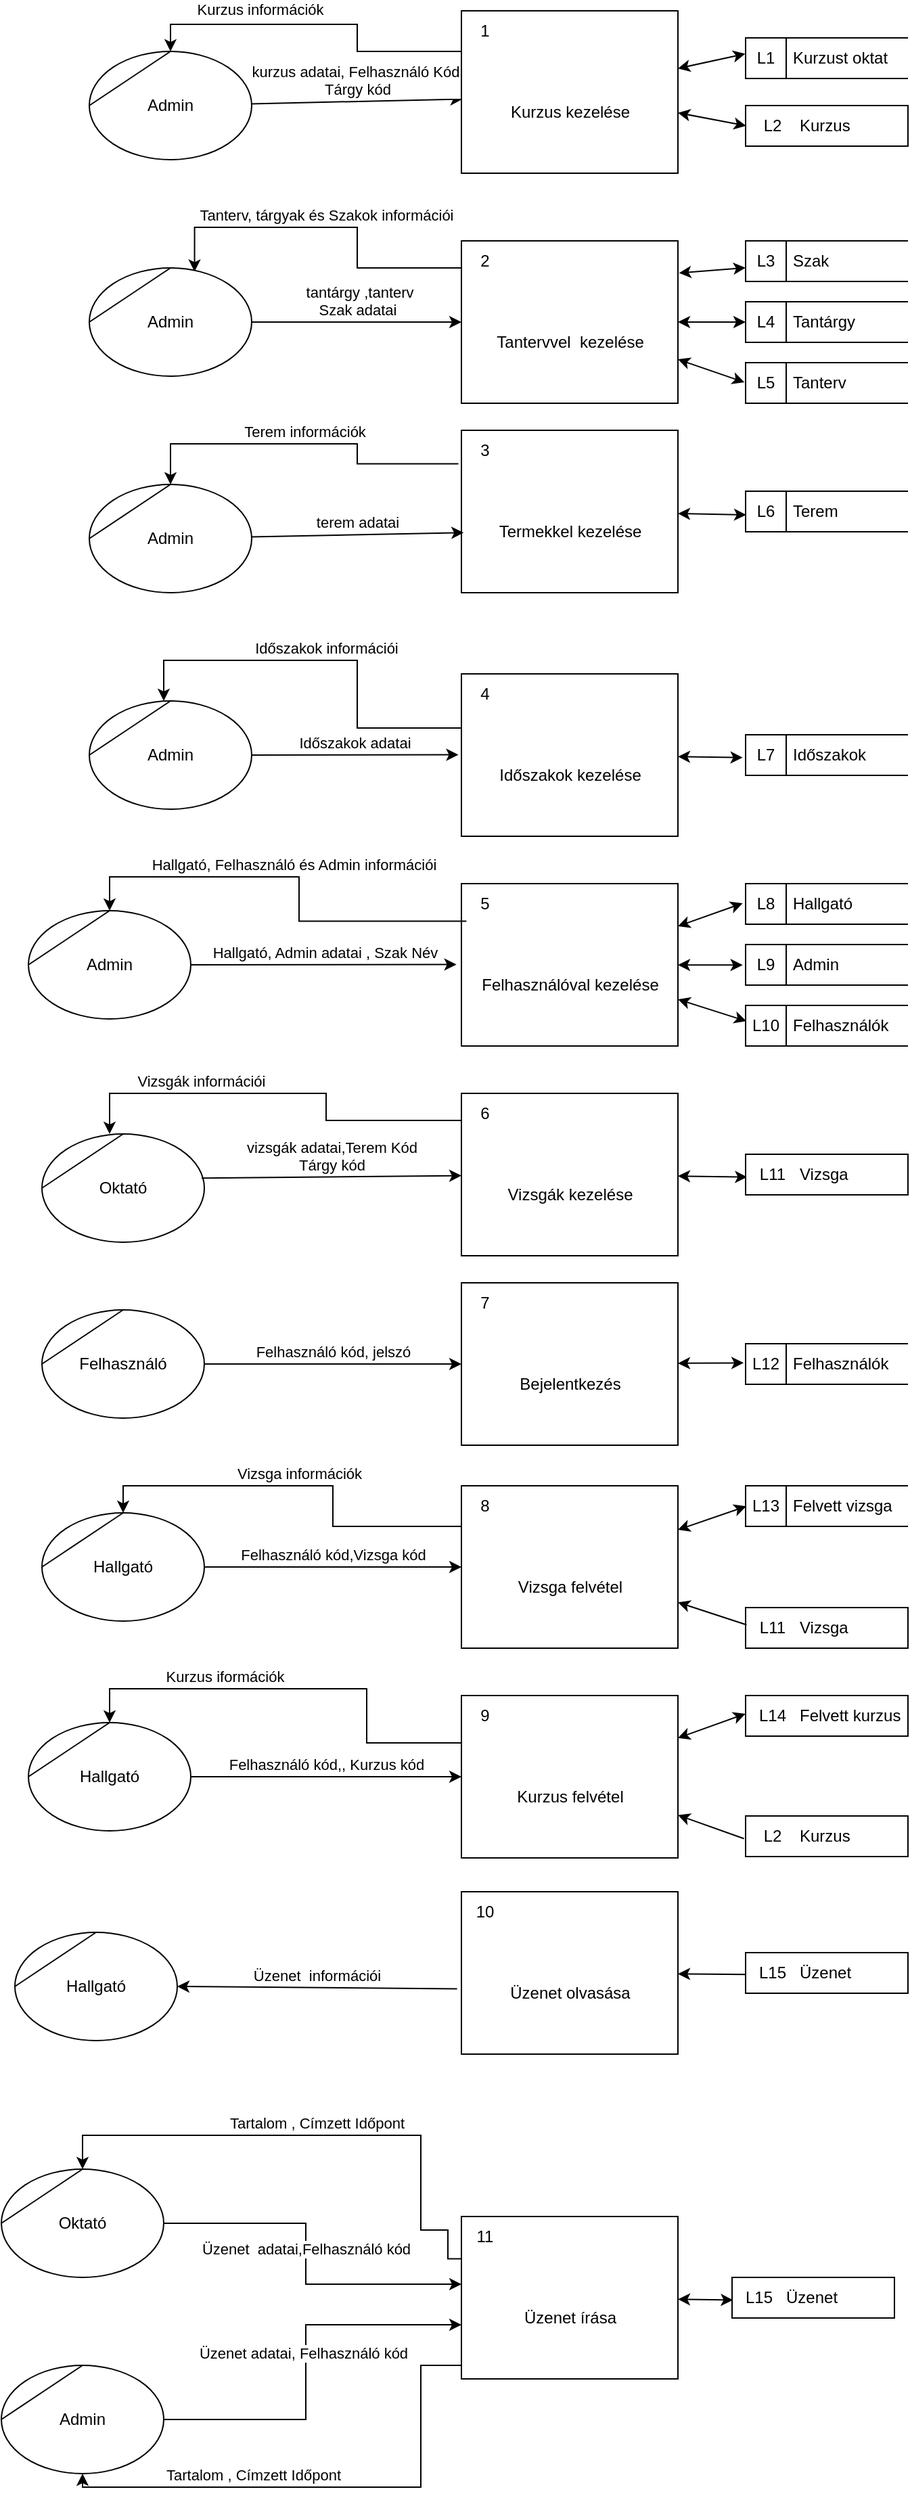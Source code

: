 <mxfile version="20.8.20" type="device"><diagram name="Page-1" id="D4jjd653WhLHZPP0HxEm"><mxGraphModel dx="2056" dy="612" grid="1" gridSize="10" guides="1" tooltips="1" connect="1" arrows="1" fold="1" page="1" pageScale="1" pageWidth="827" pageHeight="1169" math="0" shadow="0"><root><mxCell id="0"/><mxCell id="1" parent="0"/><mxCell id="yPqAMtaEenO2p8fV_E_8-33" value="Oktató&lt;br&gt;" style="shape=stencil(tZRtjoMgEIZPw98GJR6gYXfvQe10nZQCAbYft99RNKlW7GajiTGZeeXhnZGBCRka5YCVvGHig5VlwTm9Kb5NYhUc1DElr8qjOmhISojenuGGx9gz0DTgMbaq+GR8T9+0j5C1NYYgaE0YKU86wRQaWsvvCdZv/xhFjvgXiOB7kynLyq+/Y3fVNuBiI79j7OB+db/rgceOi61+3Grg4v9YISmTO9xCHlR9/vb2xxxnzYDW6AK8OfLTeZzO66ynzM5CnqyHBUsn1DqN9UITnWoH/kUY5Iu9PtVUzRY1jx4IGk22K9UioSs+44+uvFxl3bKX1nTZdE12iV8=);whiteSpace=wrap;html=1;" vertex="1" parent="1"><mxGeometry x="-340" y="1080" width="120" height="80" as="geometry"/></mxCell><mxCell id="yPqAMtaEenO2p8fV_E_8-42" value="Felhasználó" style="shape=stencil(tZRtjoMgEIZPw98GJR6gYXfvQe10nZQCAbYft99RNKlW7GajiTGZeeXhnZGBCRka5YCVvGHig5VlwTm9Kb5NYhUc1DElr8qjOmhISojenuGGx9gz0DTgMbaq+GR8T9+0j5C1NYYgaE0YKU86wRQaWsvvCdZv/xhFjvgXiOB7kynLyq+/Y3fVNuBiI79j7OB+db/rgceOi61+3Grg4v9YISmTO9xCHlR9/vb2xxxnzYDW6AK8OfLTeZzO66ynzM5CnqyHBUsn1DqN9UITnWoH/kUY5Iu9PtVUzRY1jx4IGk22K9UioSs+44+uvFxl3bKX1nTZdE12iV8=);whiteSpace=wrap;html=1;" vertex="1" parent="1"><mxGeometry x="-340" y="1210" width="120" height="80" as="geometry"/></mxCell><mxCell id="yPqAMtaEenO2p8fV_E_8-43" value="Felhasználó kód, jelszó" style="endArrow=classic;html=1;rounded=0;verticalAlign=bottom;" edge="1" parent="1" source="yPqAMtaEenO2p8fV_E_8-42" target="yPqAMtaEenO2p8fV_E_8-212"><mxGeometry width="50" height="50" relative="1" as="geometry"><mxPoint x="250" y="1350" as="sourcePoint"/><mxPoint x="-60.0" y="1250.0" as="targetPoint"/></mxGeometry></mxCell><mxCell id="yPqAMtaEenO2p8fV_E_8-45" value="Felhasználók" style="html=1;dashed=0;whitespace=wrap;shape=mxgraph.dfd.dataStoreID;align=left;spacingLeft=33;container=1;collapsible=0;autosize=0;flipH=0;" vertex="1" parent="1"><mxGeometry x="180" y="1235" width="120" height="30" as="geometry"/></mxCell><mxCell id="yPqAMtaEenO2p8fV_E_8-46" value="L12" style="text;html=1;strokeColor=none;fillColor=none;align=center;verticalAlign=middle;whiteSpace=wrap;rounded=0;movable=0;resizable=0;rotatable=0;cloneable=0;deletable=0;allowArrows=0;connectable=0;" vertex="1" parent="yPqAMtaEenO2p8fV_E_8-45"><mxGeometry width="30" height="30" as="geometry"/></mxCell><mxCell id="yPqAMtaEenO2p8fV_E_8-50" value="&lt;br&gt;" style="endArrow=classic;startArrow=classic;html=1;rounded=0;verticalAlign=bottom;entryX=-0.012;entryY=0.472;entryDx=0;entryDy=0;entryPerimeter=0;" edge="1" parent="1" source="yPqAMtaEenO2p8fV_E_8-212" target="yPqAMtaEenO2p8fV_E_8-45"><mxGeometry width="50" height="50" relative="1" as="geometry"><mxPoint x="100.0" y="1248.508" as="sourcePoint"/><mxPoint x="330" y="1350" as="targetPoint"/></mxGeometry></mxCell><mxCell id="yPqAMtaEenO2p8fV_E_8-51" value="Tantervvel &amp;nbsp;kezelése" style="html=1;dashed=0;whitespace=wrap;shape=mxgraph.dfd.process;align=center;container=1;collapsible=0;spacingTop=30;" vertex="1" parent="1"><mxGeometry x="-30" y="420" width="160" height="120" as="geometry"/></mxCell><mxCell id="yPqAMtaEenO2p8fV_E_8-52" value="2" style="text;html=1;strokeColor=none;fillColor=none;align=center;verticalAlign=middle;whiteSpace=wrap;rounded=0;movable=0;resizable=0;rotatable=0;cloneable=0;deletable=0;connectable=0;allowArrows=0;pointerEvents=1;" vertex="1" parent="yPqAMtaEenO2p8fV_E_8-51"><mxGeometry width="35" height="30" as="geometry"/></mxCell><mxCell id="yPqAMtaEenO2p8fV_E_8-53" value="" style="text;html=1;strokeColor=none;fillColor=none;align=left;verticalAlign=middle;whiteSpace=wrap;rounded=0;movable=0;resizable=0;connectable=0;allowArrows=0;rotatable=0;cloneable=0;deletable=0;spacingLeft=6;autosize=1;resizeWidth=0;" vertex="1" parent="yPqAMtaEenO2p8fV_E_8-51"><mxGeometry x="35" y="-5" width="50" height="40" as="geometry"/></mxCell><mxCell id="yPqAMtaEenO2p8fV_E_8-54" value="&amp;nbsp;tantárgy ,tanterv&lt;br&gt;Szak adatai" style="endArrow=classic;html=1;rounded=0;verticalAlign=bottom;exitX=1;exitY=0.5;exitDx=0;exitDy=0;" edge="1" parent="1" source="yPqAMtaEenO2p8fV_E_8-191" target="yPqAMtaEenO2p8fV_E_8-51"><mxGeometry width="50" height="50" relative="1" as="geometry"><mxPoint x="-451.24" y="558.72" as="sourcePoint"/><mxPoint x="270" y="800" as="targetPoint"/></mxGeometry></mxCell><mxCell id="yPqAMtaEenO2p8fV_E_8-55" value="Felhasználóval kezelése" style="html=1;dashed=0;whitespace=wrap;shape=mxgraph.dfd.process;align=center;container=1;collapsible=0;spacingTop=30;" vertex="1" parent="1"><mxGeometry x="-30" y="895" width="160" height="120" as="geometry"/></mxCell><mxCell id="yPqAMtaEenO2p8fV_E_8-56" value="5" style="text;html=1;strokeColor=none;fillColor=none;align=center;verticalAlign=middle;whiteSpace=wrap;rounded=0;movable=0;resizable=0;rotatable=0;cloneable=0;deletable=0;connectable=0;allowArrows=0;pointerEvents=1;" vertex="1" parent="yPqAMtaEenO2p8fV_E_8-55"><mxGeometry width="35" height="30" as="geometry"/></mxCell><mxCell id="yPqAMtaEenO2p8fV_E_8-57" value="" style="text;html=1;strokeColor=none;fillColor=none;align=left;verticalAlign=middle;whiteSpace=wrap;rounded=0;movable=0;resizable=0;connectable=0;allowArrows=0;rotatable=0;cloneable=0;deletable=0;spacingLeft=6;autosize=1;resizeWidth=0;" vertex="1" parent="yPqAMtaEenO2p8fV_E_8-55"><mxGeometry x="35" y="-5" width="50" height="40" as="geometry"/></mxCell><mxCell id="yPqAMtaEenO2p8fV_E_8-58" value="Hallgató, Admin adatai , Szak Név" style="endArrow=classic;html=1;rounded=0;verticalAlign=bottom;entryX=-0.023;entryY=0.498;entryDx=0;entryDy=0;entryPerimeter=0;exitX=1;exitY=0.5;exitDx=0;exitDy=0;" edge="1" parent="1" source="yPqAMtaEenO2p8fV_E_8-189" target="yPqAMtaEenO2p8fV_E_8-55"><mxGeometry x="0.016" width="50" height="50" relative="1" as="geometry"><mxPoint x="-490" y="560.0" as="sourcePoint"/><mxPoint x="270" y="710" as="targetPoint"/><mxPoint as="offset"/></mxGeometry></mxCell><mxCell id="yPqAMtaEenO2p8fV_E_8-59" value="Termekkel&amp;nbsp;kezelése" style="html=1;dashed=0;whitespace=wrap;shape=mxgraph.dfd.process;align=center;container=1;collapsible=0;spacingTop=30;" vertex="1" parent="1"><mxGeometry x="-30" y="560" width="160" height="120" as="geometry"/></mxCell><mxCell id="yPqAMtaEenO2p8fV_E_8-60" value="3" style="text;html=1;strokeColor=none;fillColor=none;align=center;verticalAlign=middle;whiteSpace=wrap;rounded=0;movable=0;resizable=0;rotatable=0;cloneable=0;deletable=0;connectable=0;allowArrows=0;pointerEvents=1;" vertex="1" parent="yPqAMtaEenO2p8fV_E_8-59"><mxGeometry width="35" height="30" as="geometry"/></mxCell><mxCell id="yPqAMtaEenO2p8fV_E_8-61" value="" style="text;html=1;strokeColor=none;fillColor=none;align=left;verticalAlign=middle;whiteSpace=wrap;rounded=0;movable=0;resizable=0;connectable=0;allowArrows=0;rotatable=0;cloneable=0;deletable=0;spacingLeft=6;autosize=1;resizeWidth=0;" vertex="1" parent="yPqAMtaEenO2p8fV_E_8-59"><mxGeometry x="35" y="-5" width="50" height="40" as="geometry"/></mxCell><mxCell id="yPqAMtaEenO2p8fV_E_8-62" value="terem adatai" style="endArrow=classic;html=1;rounded=0;verticalAlign=bottom;entryX=0.01;entryY=0.63;entryDx=0;entryDy=0;entryPerimeter=0;" edge="1" parent="1" source="yPqAMtaEenO2p8fV_E_8-192" target="yPqAMtaEenO2p8fV_E_8-59"><mxGeometry width="50" height="50" relative="1" as="geometry"><mxPoint x="-430" y="520" as="sourcePoint"/><mxPoint x="270" y="600" as="targetPoint"/></mxGeometry></mxCell><mxCell id="yPqAMtaEenO2p8fV_E_8-69" value="" style="endArrow=classic;startArrow=classic;html=1;rounded=0;verticalAlign=bottom;entryX=-0.007;entryY=0.483;entryDx=0;entryDy=0;entryPerimeter=0;" edge="1" parent="1" source="yPqAMtaEenO2p8fV_E_8-51" target="yPqAMtaEenO2p8fV_E_8-226"><mxGeometry width="50" height="50" relative="1" as="geometry"><mxPoint x="-90" y="660" as="sourcePoint"/><mxPoint x="210.96" y="530.68" as="targetPoint"/></mxGeometry></mxCell><mxCell id="yPqAMtaEenO2p8fV_E_8-70" value="" style="endArrow=classic;startArrow=classic;html=1;rounded=0;verticalAlign=bottom;" edge="1" parent="1" source="yPqAMtaEenO2p8fV_E_8-51" target="yPqAMtaEenO2p8fV_E_8-223"><mxGeometry width="50" height="50" relative="1" as="geometry"><mxPoint x="-90" y="660" as="sourcePoint"/><mxPoint x="200" y="476.429" as="targetPoint"/></mxGeometry></mxCell><mxCell id="yPqAMtaEenO2p8fV_E_8-75" value="" style="endArrow=classic;startArrow=classic;html=1;rounded=0;verticalAlign=bottom;entryX=0.004;entryY=0.583;entryDx=0;entryDy=0;entryPerimeter=0;" edge="1" parent="1" source="yPqAMtaEenO2p8fV_E_8-59" target="yPqAMtaEenO2p8fV_E_8-228"><mxGeometry width="50" height="50" relative="1" as="geometry"><mxPoint x="-80" y="656" as="sourcePoint"/><mxPoint x="220" y="620" as="targetPoint"/></mxGeometry></mxCell><mxCell id="yPqAMtaEenO2p8fV_E_8-92" value="" style="endArrow=classic;startArrow=classic;html=1;rounded=0;verticalAlign=bottom;entryX=-0.018;entryY=0.483;entryDx=0;entryDy=0;entryPerimeter=0;" edge="1" parent="1" source="yPqAMtaEenO2p8fV_E_8-55" target="yPqAMtaEenO2p8fV_E_8-234"><mxGeometry width="50" height="50" relative="1" as="geometry"><mxPoint x="-100" y="935" as="sourcePoint"/><mxPoint x="200" y="918.636" as="targetPoint"/></mxGeometry></mxCell><mxCell id="yPqAMtaEenO2p8fV_E_8-93" value="" style="endArrow=classic;startArrow=classic;html=1;rounded=0;verticalAlign=bottom;entryX=-0.018;entryY=0.506;entryDx=0;entryDy=0;entryPerimeter=0;" edge="1" parent="1" source="yPqAMtaEenO2p8fV_E_8-55" target="yPqAMtaEenO2p8fV_E_8-232"><mxGeometry width="50" height="50" relative="1" as="geometry"><mxPoint x="-100" y="935" as="sourcePoint"/><mxPoint x="203.72" y="962.77" as="targetPoint"/></mxGeometry></mxCell><mxCell id="yPqAMtaEenO2p8fV_E_8-98" value="kurzus adatai, Felhasználó Kód,&lt;br&gt;Tárgy kód" style="endArrow=classic;html=1;rounded=0;verticalAlign=bottom;entryX=0.005;entryY=0.544;entryDx=0;entryDy=0;entryPerimeter=0;" edge="1" parent="1" source="yPqAMtaEenO2p8fV_E_8-193" target="yPqAMtaEenO2p8fV_E_8-103"><mxGeometry width="50" height="50" relative="1" as="geometry"><mxPoint x="-488.571" y="550" as="sourcePoint"/><mxPoint x="-30" y="310" as="targetPoint"/></mxGeometry></mxCell><mxCell id="yPqAMtaEenO2p8fV_E_8-99" value="Kurzus" style="html=1;dashed=0;whitespace=wrap;shape=mxgraph.dfd.dataStoreID2;align=left;spacingLeft=38;container=1;collapsible=0;flipH=0;" vertex="1" parent="1"><mxGeometry x="180" y="320" width="120" height="30" as="geometry"/></mxCell><mxCell id="yPqAMtaEenO2p8fV_E_8-100" value="L2" style="text;html=1;strokeColor=none;fillColor=none;align=center;verticalAlign=middle;whiteSpace=wrap;rounded=0;connectable=0;allowArrows=0;movable=0;resizable=0;rotatable=0;cloneable=0;deletable=0;" vertex="1" parent="yPqAMtaEenO2p8fV_E_8-99"><mxGeometry x="5" width="30" height="30" as="geometry"/></mxCell><mxCell id="yPqAMtaEenO2p8fV_E_8-102" value="" style="endArrow=classic;startArrow=classic;html=1;rounded=0;verticalAlign=bottom;entryX=0.003;entryY=0.5;entryDx=0;entryDy=0;entryPerimeter=0;" edge="1" parent="1" source="yPqAMtaEenO2p8fV_E_8-103" target="yPqAMtaEenO2p8fV_E_8-99"><mxGeometry width="50" height="50" relative="1" as="geometry"><mxPoint x="120" y="310" as="sourcePoint"/><mxPoint x="30" y="570" as="targetPoint"/></mxGeometry></mxCell><mxCell id="yPqAMtaEenO2p8fV_E_8-103" value="Kurzus kezelése" style="html=1;dashed=0;whitespace=wrap;shape=mxgraph.dfd.process;align=center;container=1;collapsible=0;spacingTop=30;" vertex="1" parent="1"><mxGeometry x="-30" y="250" width="160" height="120" as="geometry"/></mxCell><mxCell id="yPqAMtaEenO2p8fV_E_8-104" value="1" style="text;html=1;strokeColor=none;fillColor=none;align=center;verticalAlign=middle;whiteSpace=wrap;rounded=0;movable=0;resizable=0;rotatable=0;cloneable=0;deletable=0;connectable=0;allowArrows=0;pointerEvents=1;" vertex="1" parent="yPqAMtaEenO2p8fV_E_8-103"><mxGeometry width="35" height="30" as="geometry"/></mxCell><mxCell id="yPqAMtaEenO2p8fV_E_8-105" value="" style="text;html=1;strokeColor=none;fillColor=none;align=left;verticalAlign=middle;whiteSpace=wrap;rounded=0;movable=0;resizable=0;connectable=0;allowArrows=0;rotatable=0;cloneable=0;deletable=0;spacingLeft=6;autosize=1;resizeWidth=0;" vertex="1" parent="yPqAMtaEenO2p8fV_E_8-103"><mxGeometry x="35" y="-5" width="50" height="40" as="geometry"/></mxCell><mxCell id="yPqAMtaEenO2p8fV_E_8-106" value="Vizsgák kezelése" style="html=1;dashed=0;whitespace=wrap;shape=mxgraph.dfd.process;align=center;container=1;collapsible=0;spacingTop=30;" vertex="1" parent="1"><mxGeometry x="-30" y="1050" width="160" height="120" as="geometry"/></mxCell><mxCell id="yPqAMtaEenO2p8fV_E_8-107" value="6" style="text;html=1;strokeColor=none;fillColor=none;align=center;verticalAlign=middle;whiteSpace=wrap;rounded=0;movable=0;resizable=0;rotatable=0;cloneable=0;deletable=0;connectable=0;allowArrows=0;pointerEvents=1;" vertex="1" parent="yPqAMtaEenO2p8fV_E_8-106"><mxGeometry width="35" height="30" as="geometry"/></mxCell><mxCell id="yPqAMtaEenO2p8fV_E_8-108" value="" style="text;html=1;strokeColor=none;fillColor=none;align=left;verticalAlign=middle;whiteSpace=wrap;rounded=0;movable=0;resizable=0;connectable=0;allowArrows=0;rotatable=0;cloneable=0;deletable=0;spacingLeft=6;autosize=1;resizeWidth=0;" vertex="1" parent="yPqAMtaEenO2p8fV_E_8-106"><mxGeometry x="35" y="-5" width="50" height="40" as="geometry"/></mxCell><mxCell id="yPqAMtaEenO2p8fV_E_8-109" value="vizsgák adatai,Terem Kód&lt;br&gt;Tárgy kód" style="endArrow=classic;html=1;rounded=0;verticalAlign=bottom;exitX=0.983;exitY=0.408;exitDx=0;exitDy=0;exitPerimeter=0;" edge="1" parent="1" source="yPqAMtaEenO2p8fV_E_8-33" target="yPqAMtaEenO2p8fV_E_8-106"><mxGeometry width="50" height="50" relative="1" as="geometry"><mxPoint x="-95" y="1160" as="sourcePoint"/><mxPoint x="25" y="1160" as="targetPoint"/></mxGeometry></mxCell><mxCell id="yPqAMtaEenO2p8fV_E_8-112" value="" style="endArrow=classic;startArrow=classic;html=1;rounded=0;verticalAlign=bottom;entryX=0.01;entryY=0.561;entryDx=0;entryDy=0;entryPerimeter=0;" edge="1" parent="1" source="yPqAMtaEenO2p8fV_E_8-106" target="yPqAMtaEenO2p8fV_E_8-242"><mxGeometry x="-0.466" y="30" width="50" height="50" relative="1" as="geometry"><mxPoint x="-95" y="1160" as="sourcePoint"/><mxPoint x="175.8" y="1108.5" as="targetPoint"/><mxPoint y="-1" as="offset"/></mxGeometry></mxCell><mxCell id="yPqAMtaEenO2p8fV_E_8-120" value="Kurzust oktat" style="html=1;dashed=0;whitespace=wrap;shape=mxgraph.dfd.dataStoreID;align=left;spacingLeft=33;container=1;collapsible=0;autosize=0;flipH=0;" vertex="1" parent="1"><mxGeometry x="180" y="270" width="120" height="30" as="geometry"/></mxCell><mxCell id="yPqAMtaEenO2p8fV_E_8-121" value="L1" style="text;html=1;strokeColor=none;fillColor=none;align=center;verticalAlign=middle;whiteSpace=wrap;rounded=0;movable=0;resizable=0;rotatable=0;cloneable=0;deletable=0;allowArrows=0;connectable=0;" vertex="1" parent="yPqAMtaEenO2p8fV_E_8-120"><mxGeometry width="30" height="30" as="geometry"/></mxCell><mxCell id="yPqAMtaEenO2p8fV_E_8-122" value="" style="endArrow=classic;startArrow=classic;html=1;rounded=0;verticalAlign=bottom;entryX=-0.002;entryY=0.392;entryDx=0;entryDy=0;entryPerimeter=0;" edge="1" parent="1" source="yPqAMtaEenO2p8fV_E_8-103" target="yPqAMtaEenO2p8fV_E_8-120"><mxGeometry width="50" height="50" relative="1" as="geometry"><mxPoint x="-290" y="390" as="sourcePoint"/><mxPoint x="270" y="210" as="targetPoint"/></mxGeometry></mxCell><mxCell id="yPqAMtaEenO2p8fV_E_8-128" value="" style="endArrow=classic;startArrow=classic;html=1;rounded=0;verticalAlign=bottom;exitX=1.005;exitY=0.198;exitDx=0;exitDy=0;exitPerimeter=0;" edge="1" parent="1" source="yPqAMtaEenO2p8fV_E_8-51" target="yPqAMtaEenO2p8fV_E_8-221"><mxGeometry width="50" height="50" relative="1" as="geometry"><mxPoint x="150" y="390" as="sourcePoint"/><mxPoint x="270" y="390" as="targetPoint"/></mxGeometry></mxCell><mxCell id="yPqAMtaEenO2p8fV_E_8-132" value="Időszakok kezelése" style="html=1;dashed=0;whitespace=wrap;shape=mxgraph.dfd.process;align=center;container=1;collapsible=0;spacingTop=30;" vertex="1" parent="1"><mxGeometry x="-30" y="740" width="160" height="120" as="geometry"/></mxCell><mxCell id="yPqAMtaEenO2p8fV_E_8-133" value="4" style="text;html=1;strokeColor=none;fillColor=none;align=center;verticalAlign=middle;whiteSpace=wrap;rounded=0;movable=0;resizable=0;rotatable=0;cloneable=0;deletable=0;connectable=0;allowArrows=0;pointerEvents=1;" vertex="1" parent="yPqAMtaEenO2p8fV_E_8-132"><mxGeometry width="35" height="30" as="geometry"/></mxCell><mxCell id="yPqAMtaEenO2p8fV_E_8-134" value="" style="text;html=1;strokeColor=none;fillColor=none;align=left;verticalAlign=middle;whiteSpace=wrap;rounded=0;movable=0;resizable=0;connectable=0;allowArrows=0;rotatable=0;cloneable=0;deletable=0;spacingLeft=6;autosize=1;resizeWidth=0;" vertex="1" parent="yPqAMtaEenO2p8fV_E_8-132"><mxGeometry x="35" y="-5" width="50" height="40" as="geometry"/></mxCell><mxCell id="yPqAMtaEenO2p8fV_E_8-135" value="Időszakok adatai" style="endArrow=classic;html=1;rounded=0;verticalAlign=bottom;entryX=-0.014;entryY=0.498;entryDx=0;entryDy=0;entryPerimeter=0;exitX=1;exitY=0.5;exitDx=0;exitDy=0;" edge="1" parent="1" source="yPqAMtaEenO2p8fV_E_8-190" target="yPqAMtaEenO2p8fV_E_8-132"><mxGeometry width="50" height="50" relative="1" as="geometry"><mxPoint x="-448.24" y="548.72" as="sourcePoint"/><mxPoint x="-10" y="670" as="targetPoint"/></mxGeometry></mxCell><mxCell id="yPqAMtaEenO2p8fV_E_8-136" value="" style="endArrow=classic;startArrow=classic;html=1;rounded=0;verticalAlign=bottom;entryX=-0.018;entryY=0.561;entryDx=0;entryDy=0;entryPerimeter=0;" edge="1" parent="1" source="yPqAMtaEenO2p8fV_E_8-132" target="yPqAMtaEenO2p8fV_E_8-230"><mxGeometry width="50" height="50" relative="1" as="geometry"><mxPoint x="-110" y="730" as="sourcePoint"/><mxPoint x="230" y="798.789" as="targetPoint"/></mxGeometry></mxCell><mxCell id="yPqAMtaEenO2p8fV_E_8-145" value="Vizsga felvétel" style="html=1;dashed=0;whitespace=wrap;shape=mxgraph.dfd.process2;align=center;container=1;collapsible=0;spacingTop=30;" vertex="1" parent="1"><mxGeometry x="-30" y="1340" width="160" height="120" as="geometry"/></mxCell><mxCell id="yPqAMtaEenO2p8fV_E_8-146" value="8" style="text;html=1;strokeColor=none;fillColor=none;align=center;verticalAlign=middle;whiteSpace=wrap;rounded=0;connectable=0;allowArrows=0;editable=1;movable=0;resizable=0;rotatable=0;deletable=0;locked=0;cloneable=0;" vertex="1" parent="yPqAMtaEenO2p8fV_E_8-145"><mxGeometry width="35" height="30" as="geometry"/></mxCell><mxCell id="yPqAMtaEenO2p8fV_E_8-147" value="" style="text;strokeColor=none;fillColor=none;align=left;verticalAlign=middle;whiteSpace=wrap;rounded=0;autosize=1;connectable=0;allowArrows=0;movable=0;resizable=0;rotatable=0;deletable=0;cloneable=0;spacingLeft=6;fontStyle=0;html=1;" vertex="1" parent="yPqAMtaEenO2p8fV_E_8-145"><mxGeometry x="35" y="-5" width="50" height="40" as="geometry"/></mxCell><mxCell id="yPqAMtaEenO2p8fV_E_8-148" value="Kurzus felvétel" style="html=1;dashed=0;whitespace=wrap;shape=mxgraph.dfd.process2;align=center;container=1;collapsible=0;spacingTop=30;" vertex="1" parent="1"><mxGeometry x="-30" y="1495" width="160" height="120" as="geometry"/></mxCell><mxCell id="yPqAMtaEenO2p8fV_E_8-149" value="9" style="text;html=1;strokeColor=none;fillColor=none;align=center;verticalAlign=middle;whiteSpace=wrap;rounded=0;connectable=0;allowArrows=0;editable=1;movable=0;resizable=0;rotatable=0;deletable=0;locked=0;cloneable=0;" vertex="1" parent="yPqAMtaEenO2p8fV_E_8-148"><mxGeometry width="35" height="30" as="geometry"/></mxCell><mxCell id="yPqAMtaEenO2p8fV_E_8-150" value="" style="text;strokeColor=none;fillColor=none;align=left;verticalAlign=middle;whiteSpace=wrap;rounded=0;autosize=1;connectable=0;allowArrows=0;movable=0;resizable=0;rotatable=0;deletable=0;cloneable=0;spacingLeft=6;fontStyle=0;html=1;" vertex="1" parent="yPqAMtaEenO2p8fV_E_8-148"><mxGeometry x="35" y="-5" width="50" height="40" as="geometry"/></mxCell><mxCell id="yPqAMtaEenO2p8fV_E_8-151" value="Felhasználó kód,Vizsga kód" style="endArrow=classic;html=1;rounded=0;verticalAlign=bottom;exitX=1;exitY=0.5;exitDx=0;exitDy=0;" edge="1" parent="1" source="yPqAMtaEenO2p8fV_E_8-197" target="yPqAMtaEenO2p8fV_E_8-145"><mxGeometry width="50" height="50" relative="1" as="geometry"><mxPoint x="-299.2" y="1470.72" as="sourcePoint"/><mxPoint x="-10" y="1400" as="targetPoint"/></mxGeometry></mxCell><mxCell id="yPqAMtaEenO2p8fV_E_8-152" value="Felhasználó kód,, Kurzus kód" style="endArrow=classic;html=1;rounded=0;verticalAlign=bottom;" edge="1" parent="1" source="yPqAMtaEenO2p8fV_E_8-202" target="yPqAMtaEenO2p8fV_E_8-148"><mxGeometry width="50" height="50" relative="1" as="geometry"><mxPoint x="-310.0" y="1550" as="sourcePoint"/><mxPoint x="-60" y="1518" as="targetPoint"/></mxGeometry></mxCell><mxCell id="yPqAMtaEenO2p8fV_E_8-153" value="Felvett kurzus" style="html=1;dashed=0;whitespace=wrap;shape=mxgraph.dfd.dataStoreID2;align=left;spacingLeft=38;container=1;collapsible=0;flipH=0;" vertex="1" parent="1"><mxGeometry x="180" y="1495" width="120" height="30" as="geometry"/></mxCell><mxCell id="yPqAMtaEenO2p8fV_E_8-154" value="L14" style="text;html=1;strokeColor=none;fillColor=none;align=center;verticalAlign=middle;whiteSpace=wrap;rounded=0;connectable=0;allowArrows=0;movable=0;resizable=0;rotatable=0;cloneable=0;deletable=0;" vertex="1" parent="yPqAMtaEenO2p8fV_E_8-153"><mxGeometry x="5" width="30" height="30" as="geometry"/></mxCell><mxCell id="yPqAMtaEenO2p8fV_E_8-157" value="" style="endArrow=classic;startArrow=classic;html=1;rounded=0;verticalAlign=bottom;entryX=0.004;entryY=0.506;entryDx=0;entryDy=0;entryPerimeter=0;" edge="1" parent="1" source="yPqAMtaEenO2p8fV_E_8-145" target="yPqAMtaEenO2p8fV_E_8-238"><mxGeometry width="50" height="50" relative="1" as="geometry"><mxPoint x="-130" y="1400" as="sourcePoint"/><mxPoint x="201.8" y="1373.74" as="targetPoint"/></mxGeometry></mxCell><mxCell id="yPqAMtaEenO2p8fV_E_8-158" value="" style="endArrow=classic;startArrow=classic;html=1;rounded=0;verticalAlign=bottom;entryX=-0.001;entryY=0.45;entryDx=0;entryDy=0;entryPerimeter=0;" edge="1" parent="1" source="yPqAMtaEenO2p8fV_E_8-148" target="yPqAMtaEenO2p8fV_E_8-153"><mxGeometry width="50" height="50" relative="1" as="geometry"><mxPoint x="-130" y="1400" as="sourcePoint"/><mxPoint x="-10" y="1400" as="targetPoint"/></mxGeometry></mxCell><mxCell id="yPqAMtaEenO2p8fV_E_8-159" value="Admin" style="shape=stencil(tZRtjoMgEIZPw98GJR6gYXfvQe10nZQCAbYft99RNKlW7GajiTGZeeXhnZGBCRka5YCVvGHig5VlwTm9Kb5NYhUc1DElr8qjOmhISojenuGGx9gz0DTgMbaq+GR8T9+0j5C1NYYgaE0YKU86wRQaWsvvCdZv/xhFjvgXiOB7kynLyq+/Y3fVNuBiI79j7OB+db/rgceOi61+3Grg4v9YISmTO9xCHlR9/vb2xxxnzYDW6AK8OfLTeZzO66ynzM5CnqyHBUsn1DqN9UITnWoH/kUY5Iu9PtVUzRY1jx4IGk22K9UioSs+44+uvFxl3bKX1nTZdE12iV8=);whiteSpace=wrap;html=1;" vertex="1" parent="1"><mxGeometry x="-370" y="1990" width="120" height="80" as="geometry"/></mxCell><mxCell id="yPqAMtaEenO2p8fV_E_8-160" value="Oktató" style="shape=stencil(tZRtjoMgEIZPw98GJR6gYXfvQe10nZQCAbYft99RNKlW7GajiTGZeeXhnZGBCRka5YCVvGHig5VlwTm9Kb5NYhUc1DElr8qjOmhISojenuGGx9gz0DTgMbaq+GR8T9+0j5C1NYYgaE0YKU86wRQaWsvvCdZv/xhFjvgXiOB7kynLyq+/Y3fVNuBiI79j7OB+db/rgceOi61+3Grg4v9YISmTO9xCHlR9/vb2xxxnzYDW6AK8OfLTeZzO66ynzM5CnqyHBUsn1DqN9UITnWoH/kUY5Iu9PtVUzRY1jx4IGk22K9UioSs+44+uvFxl3bKX1nTZdE12iV8=);whiteSpace=wrap;html=1;" vertex="1" parent="1"><mxGeometry x="-370" y="1845" width="120" height="80" as="geometry"/></mxCell><mxCell id="yPqAMtaEenO2p8fV_E_8-164" value="Üzenet&amp;nbsp; adatai,Felhasználó kód" style="endArrow=classic;html=1;rounded=0;verticalAlign=bottom;edgeStyle=orthogonalEdgeStyle;" edge="1" parent="1" source="yPqAMtaEenO2p8fV_E_8-160" target="yPqAMtaEenO2p8fV_E_8-216"><mxGeometry width="50" height="50" relative="1" as="geometry"><mxPoint x="-85" y="1960" as="sourcePoint"/><mxPoint x="-64.2" y="1949.72" as="targetPoint"/><Array as="points"><mxPoint x="-145" y="1885"/><mxPoint x="-145" y="1930"/></Array></mxGeometry></mxCell><mxCell id="yPqAMtaEenO2p8fV_E_8-165" value="Üzenet adatai, Felhasználó kód" style="endArrow=classic;html=1;rounded=0;verticalAlign=bottom;edgeStyle=orthogonalEdgeStyle;" edge="1" parent="1" source="yPqAMtaEenO2p8fV_E_8-159" target="yPqAMtaEenO2p8fV_E_8-216"><mxGeometry x="0.003" y="2" width="50" height="50" relative="1" as="geometry"><mxPoint x="-85" y="1960" as="sourcePoint"/><mxPoint x="-65" y="1970" as="targetPoint"/><Array as="points"><mxPoint x="-145" y="2030"/><mxPoint x="-145" y="1960"/></Array><mxPoint as="offset"/></mxGeometry></mxCell><mxCell id="yPqAMtaEenO2p8fV_E_8-168" value="Üzenet" style="html=1;dashed=0;whitespace=wrap;shape=mxgraph.dfd.dataStoreID2;align=left;spacingLeft=38;container=1;collapsible=0;flipH=0;" vertex="1" parent="1"><mxGeometry x="170" y="1925" width="120" height="30" as="geometry"/></mxCell><mxCell id="yPqAMtaEenO2p8fV_E_8-169" value="L15" style="text;html=1;strokeColor=none;fillColor=none;align=center;verticalAlign=middle;whiteSpace=wrap;rounded=0;connectable=0;allowArrows=0;movable=0;resizable=0;rotatable=0;cloneable=0;deletable=0;" vertex="1" parent="yPqAMtaEenO2p8fV_E_8-168"><mxGeometry x="5" width="30" height="30" as="geometry"/></mxCell><mxCell id="yPqAMtaEenO2p8fV_E_8-170" value="" style="endArrow=classic;startArrow=classic;html=1;rounded=0;verticalAlign=bottom;entryX=0.006;entryY=0.558;entryDx=0;entryDy=0;entryPerimeter=0;startFill=1;" edge="1" parent="1" source="yPqAMtaEenO2p8fV_E_8-216" target="yPqAMtaEenO2p8fV_E_8-168"><mxGeometry width="50" height="50" relative="1" as="geometry"><mxPoint x="96.76" y="1941.8" as="sourcePoint"/><mxPoint x="255" y="1960" as="targetPoint"/></mxGeometry></mxCell><mxCell id="yPqAMtaEenO2p8fV_E_8-172" value="Üzenet olvasása" style="html=1;dashed=0;whitespace=wrap;shape=mxgraph.dfd.process2;align=center;container=1;collapsible=0;spacingTop=30;" vertex="1" parent="1"><mxGeometry x="-30" y="1640" width="160" height="120" as="geometry"/></mxCell><mxCell id="yPqAMtaEenO2p8fV_E_8-173" value="10" style="text;html=1;strokeColor=none;fillColor=none;align=center;verticalAlign=middle;whiteSpace=wrap;rounded=0;connectable=0;allowArrows=0;editable=1;movable=0;resizable=0;rotatable=0;deletable=0;locked=0;cloneable=0;" vertex="1" parent="yPqAMtaEenO2p8fV_E_8-172"><mxGeometry width="35" height="30" as="geometry"/></mxCell><mxCell id="yPqAMtaEenO2p8fV_E_8-174" value="" style="text;strokeColor=none;fillColor=none;align=left;verticalAlign=middle;whiteSpace=wrap;rounded=0;autosize=1;connectable=0;allowArrows=0;movable=0;resizable=0;rotatable=0;deletable=0;cloneable=0;spacingLeft=6;fontStyle=0;html=1;" vertex="1" parent="yPqAMtaEenO2p8fV_E_8-172"><mxGeometry x="35" y="-5" width="50" height="40" as="geometry"/></mxCell><mxCell id="yPqAMtaEenO2p8fV_E_8-175" value="Üzenet&amp;nbsp; információi" style="endArrow=classic;html=1;rounded=0;verticalAlign=bottom;exitX=-0.02;exitY=0.598;exitDx=0;exitDy=0;exitPerimeter=0;entryX=1;entryY=0.5;entryDx=0;entryDy=0;" edge="1" parent="1" source="yPqAMtaEenO2p8fV_E_8-172" target="yPqAMtaEenO2p8fV_E_8-206"><mxGeometry x="-0.001" width="50" height="50" relative="1" as="geometry"><mxPoint x="-120" y="1690" as="sourcePoint"/><mxPoint x="-340" y="1520" as="targetPoint"/><mxPoint as="offset"/></mxGeometry></mxCell><mxCell id="yPqAMtaEenO2p8fV_E_8-178" value="" style="endArrow=classic;html=1;rounded=0;verticalAlign=bottom;exitX=0.004;exitY=0.539;exitDx=0;exitDy=0;exitPerimeter=0;" edge="1" parent="1" source="yPqAMtaEenO2p8fV_E_8-244" target="yPqAMtaEenO2p8fV_E_8-172"><mxGeometry width="50" height="50" relative="1" as="geometry"><mxPoint x="-120" y="1690" as="sourcePoint"/><mxPoint y="1690" as="targetPoint"/></mxGeometry></mxCell><mxCell id="yPqAMtaEenO2p8fV_E_8-182" value="Kurzus iformációk" style="endArrow=classic;html=1;rounded=0;verticalAlign=bottom;edgeStyle=orthogonalEdgeStyle;" edge="1" parent="1" source="yPqAMtaEenO2p8fV_E_8-148" target="yPqAMtaEenO2p8fV_E_8-202"><mxGeometry x="0.326" width="50" height="50" relative="1" as="geometry"><mxPoint x="-110" y="1590" as="sourcePoint"/><mxPoint x="-250" y="1513.076" as="targetPoint"/><Array as="points"><mxPoint x="-100" y="1530"/><mxPoint x="-100" y="1490"/><mxPoint x="-290" y="1490"/></Array><mxPoint as="offset"/></mxGeometry></mxCell><mxCell id="yPqAMtaEenO2p8fV_E_8-183" value="Vizsga információk" style="endArrow=classic;html=1;rounded=0;verticalAlign=bottom;edgeStyle=orthogonalEdgeStyle;" edge="1" parent="1" source="yPqAMtaEenO2p8fV_E_8-145" target="yPqAMtaEenO2p8fV_E_8-197"><mxGeometry width="50" height="50" relative="1" as="geometry"><mxPoint x="-110" y="1590" as="sourcePoint"/><mxPoint x="-276.28" y="1475.76" as="targetPoint"/><Array as="points"><mxPoint x="-125" y="1370"/><mxPoint x="-125" y="1340"/><mxPoint x="-280" y="1340"/></Array></mxGeometry></mxCell><mxCell id="yPqAMtaEenO2p8fV_E_8-184" value="Kurzus információk" style="endArrow=classic;html=1;rounded=0;verticalAlign=bottom;edgeStyle=orthogonalEdgeStyle;" edge="1" parent="1" source="yPqAMtaEenO2p8fV_E_8-103" target="yPqAMtaEenO2p8fV_E_8-193"><mxGeometry x="0.328" y="-2" width="50" height="50" relative="1" as="geometry"><mxPoint x="-110" y="430" as="sourcePoint"/><mxPoint x="-480.28" y="550.72" as="targetPoint"/><Array as="points"><mxPoint x="-107" y="280"/><mxPoint x="-107" y="260"/><mxPoint x="-245" y="260"/></Array><mxPoint as="offset"/></mxGeometry></mxCell><mxCell id="yPqAMtaEenO2p8fV_E_8-185" value="Tanterv, tárgyak és Szakok információi" style="endArrow=classic;html=1;rounded=0;verticalAlign=bottom;entryX=0.648;entryY=0.034;entryDx=0;entryDy=0;entryPerimeter=0;edgeStyle=orthogonalEdgeStyle;" edge="1" parent="1" source="yPqAMtaEenO2p8fV_E_8-51" target="yPqAMtaEenO2p8fV_E_8-191"><mxGeometry width="50" height="50" relative="1" as="geometry"><mxPoint x="-110" y="430" as="sourcePoint"/><mxPoint x="-430" y="578.94" as="targetPoint"/><Array as="points"><mxPoint x="-107" y="440"/><mxPoint x="-107" y="410"/><mxPoint x="-227" y="410"/></Array></mxGeometry></mxCell><mxCell id="yPqAMtaEenO2p8fV_E_8-186" value="Terem információk" style="endArrow=classic;html=1;rounded=0;verticalAlign=bottom;exitX=-0.014;exitY=0.206;exitDx=0;exitDy=0;exitPerimeter=0;edgeStyle=orthogonalEdgeStyle;" edge="1" parent="1" source="yPqAMtaEenO2p8fV_E_8-59" target="yPqAMtaEenO2p8fV_E_8-192"><mxGeometry width="50" height="50" relative="1" as="geometry"><mxPoint x="-110" y="610" as="sourcePoint"/><mxPoint x="-270" y="550" as="targetPoint"/><Array as="points"><mxPoint x="-107" y="585"/><mxPoint x="-107" y="570"/><mxPoint x="-245" y="570"/></Array></mxGeometry></mxCell><mxCell id="yPqAMtaEenO2p8fV_E_8-189" value="Admin" style="shape=stencil(tZRtjoMgEIZPw98GJR6gYXfvQe10nZQCAbYft99RNKlW7GajiTGZeeXhnZGBCRka5YCVvGHig5VlwTm9Kb5NYhUc1DElr8qjOmhISojenuGGx9gz0DTgMbaq+GR8T9+0j5C1NYYgaE0YKU86wRQaWsvvCdZv/xhFjvgXiOB7kynLyq+/Y3fVNuBiI79j7OB+db/rgceOi61+3Grg4v9YISmTO9xCHlR9/vb2xxxnzYDW6AK8OfLTeZzO66ynzM5CnqyHBUsn1DqN9UITnWoH/kUY5Iu9PtVUzRY1jx4IGk22K9UioSs+44+uvFxl3bKX1nTZdE12iV8=);whiteSpace=wrap;html=1;" vertex="1" parent="1"><mxGeometry x="-350" y="915" width="120" height="80" as="geometry"/></mxCell><mxCell id="yPqAMtaEenO2p8fV_E_8-190" value="Admin" style="shape=stencil(tZRtjoMgEIZPw98GJR6gYXfvQe10nZQCAbYft99RNKlW7GajiTGZeeXhnZGBCRka5YCVvGHig5VlwTm9Kb5NYhUc1DElr8qjOmhISojenuGGx9gz0DTgMbaq+GR8T9+0j5C1NYYgaE0YKU86wRQaWsvvCdZv/xhFjvgXiOB7kynLyq+/Y3fVNuBiI79j7OB+db/rgceOi61+3Grg4v9YISmTO9xCHlR9/vb2xxxnzYDW6AK8OfLTeZzO66ynzM5CnqyHBUsn1DqN9UITnWoH/kUY5Iu9PtVUzRY1jx4IGk22K9UioSs+44+uvFxl3bKX1nTZdE12iV8=);whiteSpace=wrap;html=1;" vertex="1" parent="1"><mxGeometry x="-305" y="760" width="120" height="80" as="geometry"/></mxCell><mxCell id="yPqAMtaEenO2p8fV_E_8-191" value="Admin" style="shape=stencil(tZRtjoMgEIZPw98GJR6gYXfvQe10nZQCAbYft99RNKlW7GajiTGZeeXhnZGBCRka5YCVvGHig5VlwTm9Kb5NYhUc1DElr8qjOmhISojenuGGx9gz0DTgMbaq+GR8T9+0j5C1NYYgaE0YKU86wRQaWsvvCdZv/xhFjvgXiOB7kynLyq+/Y3fVNuBiI79j7OB+db/rgceOi61+3Grg4v9YISmTO9xCHlR9/vb2xxxnzYDW6AK8OfLTeZzO66ynzM5CnqyHBUsn1DqN9UITnWoH/kUY5Iu9PtVUzRY1jx4IGk22K9UioSs+44+uvFxl3bKX1nTZdE12iV8=);whiteSpace=wrap;html=1;" vertex="1" parent="1"><mxGeometry x="-305" y="440" width="120" height="80" as="geometry"/></mxCell><mxCell id="yPqAMtaEenO2p8fV_E_8-192" value="Admin" style="shape=stencil(tZRtjoMgEIZPw98GJR6gYXfvQe10nZQCAbYft99RNKlW7GajiTGZeeXhnZGBCRka5YCVvGHig5VlwTm9Kb5NYhUc1DElr8qjOmhISojenuGGx9gz0DTgMbaq+GR8T9+0j5C1NYYgaE0YKU86wRQaWsvvCdZv/xhFjvgXiOB7kynLyq+/Y3fVNuBiI79j7OB+db/rgceOi61+3Grg4v9YISmTO9xCHlR9/vb2xxxnzYDW6AK8OfLTeZzO66ynzM5CnqyHBUsn1DqN9UITnWoH/kUY5Iu9PtVUzRY1jx4IGk22K9UioSs+44+uvFxl3bKX1nTZdE12iV8=);whiteSpace=wrap;html=1;" vertex="1" parent="1"><mxGeometry x="-305" y="600" width="120" height="80" as="geometry"/></mxCell><mxCell id="yPqAMtaEenO2p8fV_E_8-193" value="Admin" style="shape=stencil(tZRtjoMgEIZPw98GJR6gYXfvQe10nZQCAbYft99RNKlW7GajiTGZeeXhnZGBCRka5YCVvGHig5VlwTm9Kb5NYhUc1DElr8qjOmhISojenuGGx9gz0DTgMbaq+GR8T9+0j5C1NYYgaE0YKU86wRQaWsvvCdZv/xhFjvgXiOB7kynLyq+/Y3fVNuBiI79j7OB+db/rgceOi61+3Grg4v9YISmTO9xCHlR9/vb2xxxnzYDW6AK8OfLTeZzO66ynzM5CnqyHBUsn1DqN9UITnWoH/kUY5Iu9PtVUzRY1jx4IGk22K9UioSs+44+uvFxl3bKX1nTZdE12iV8=);whiteSpace=wrap;html=1;" vertex="1" parent="1"><mxGeometry x="-305" y="280" width="120" height="80" as="geometry"/></mxCell><mxCell id="yPqAMtaEenO2p8fV_E_8-194" value="Időszakok információi" style="endArrow=classic;html=1;rounded=0;verticalAlign=bottom;edgeStyle=orthogonalEdgeStyle;" edge="1" parent="1" source="yPqAMtaEenO2p8fV_E_8-132" target="yPqAMtaEenO2p8fV_E_8-190"><mxGeometry width="50" height="50" relative="1" as="geometry"><mxPoint x="-110" y="790" as="sourcePoint"/><mxPoint x="10" y="790" as="targetPoint"/><Array as="points"><mxPoint x="-107" y="780"/><mxPoint x="-107" y="730"/><mxPoint x="-250" y="730"/></Array></mxGeometry></mxCell><mxCell id="yPqAMtaEenO2p8fV_E_8-195" value="Hallgató, Felhasználó és Admin információi" style="endArrow=classic;html=1;rounded=0;verticalAlign=bottom;exitX=0.023;exitY=0.231;exitDx=0;exitDy=0;exitPerimeter=0;edgeStyle=orthogonalEdgeStyle;" edge="1" parent="1" source="yPqAMtaEenO2p8fV_E_8-55" target="yPqAMtaEenO2p8fV_E_8-189"><mxGeometry width="50" height="50" relative="1" as="geometry"><mxPoint x="-110" y="910" as="sourcePoint"/><mxPoint x="10" y="910" as="targetPoint"/><Array as="points"><mxPoint x="-150" y="923"/><mxPoint x="-150" y="890"/><mxPoint x="-290" y="890"/></Array></mxGeometry></mxCell><mxCell id="yPqAMtaEenO2p8fV_E_8-196" value="Vizsgák információi&amp;nbsp;" style="endArrow=classic;html=1;rounded=0;verticalAlign=bottom;edgeStyle=orthogonalEdgeStyle;" edge="1" parent="1" source="yPqAMtaEenO2p8fV_E_8-106" target="yPqAMtaEenO2p8fV_E_8-33"><mxGeometry x="0.361" width="50" height="50" relative="1" as="geometry"><mxPoint x="-110" y="900" as="sourcePoint"/><mxPoint x="10" y="900" as="targetPoint"/><Array as="points"><mxPoint x="-130" y="1070"/><mxPoint x="-130" y="1050"/><mxPoint x="-290" y="1050"/></Array><mxPoint as="offset"/></mxGeometry></mxCell><mxCell id="yPqAMtaEenO2p8fV_E_8-197" value="Hallgató" style="shape=stencil(tZRtjoMgEIZPw98GJR6gYXfvQe10nZQCAbYft99RNKlW7GajiTGZeeXhnZGBCRka5YCVvGHig5VlwTm9Kb5NYhUc1DElr8qjOmhISojenuGGx9gz0DTgMbaq+GR8T9+0j5C1NYYgaE0YKU86wRQaWsvvCdZv/xhFjvgXiOB7kynLyq+/Y3fVNuBiI79j7OB+db/rgceOi61+3Grg4v9YISmTO9xCHlR9/vb2xxxnzYDW6AK8OfLTeZzO66ynzM5CnqyHBUsn1DqN9UITnWoH/kUY5Iu9PtVUzRY1jx4IGk22K9UioSs+44+uvFxl3bKX1nTZdE12iV8=);whiteSpace=wrap;html=1;" vertex="1" parent="1"><mxGeometry x="-340" y="1360" width="120" height="80" as="geometry"/></mxCell><mxCell id="yPqAMtaEenO2p8fV_E_8-198" value="Vizsga" style="html=1;dashed=0;whitespace=wrap;shape=mxgraph.dfd.dataStoreID2;align=left;spacingLeft=38;container=1;collapsible=0;flipH=0;" vertex="1" parent="1"><mxGeometry x="180" y="1430" width="120" height="30" as="geometry"/></mxCell><mxCell id="yPqAMtaEenO2p8fV_E_8-199" value="L11" style="text;html=1;strokeColor=none;fillColor=none;align=center;verticalAlign=middle;whiteSpace=wrap;rounded=0;connectable=0;allowArrows=0;movable=0;resizable=0;rotatable=0;cloneable=0;deletable=0;" vertex="1" parent="yPqAMtaEenO2p8fV_E_8-198"><mxGeometry x="5" width="30" height="30" as="geometry"/></mxCell><mxCell id="yPqAMtaEenO2p8fV_E_8-200" value="" style="endArrow=none;startArrow=classic;html=1;rounded=0;verticalAlign=bottom;entryX=0.006;entryY=0.425;entryDx=0;entryDy=0;entryPerimeter=0;startFill=1;endFill=0;" edge="1" parent="1" source="yPqAMtaEenO2p8fV_E_8-145" target="yPqAMtaEenO2p8fV_E_8-198"><mxGeometry width="50" height="50" relative="1" as="geometry"><mxPoint x="-110" y="1270" as="sourcePoint"/><mxPoint x="10" y="1270" as="targetPoint"/></mxGeometry></mxCell><mxCell id="yPqAMtaEenO2p8fV_E_8-202" value="Hallgató" style="shape=stencil(tZRtjoMgEIZPw98GJR6gYXfvQe10nZQCAbYft99RNKlW7GajiTGZeeXhnZGBCRka5YCVvGHig5VlwTm9Kb5NYhUc1DElr8qjOmhISojenuGGx9gz0DTgMbaq+GR8T9+0j5C1NYYgaE0YKU86wRQaWsvvCdZv/xhFjvgXiOB7kynLyq+/Y3fVNuBiI79j7OB+db/rgceOi61+3Grg4v9YISmTO9xCHlR9/vb2xxxnzYDW6AK8OfLTeZzO66ynzM5CnqyHBUsn1DqN9UITnWoH/kUY5Iu9PtVUzRY1jx4IGk22K9UioSs+44+uvFxl3bKX1nTZdE12iV8=);whiteSpace=wrap;html=1;" vertex="1" parent="1"><mxGeometry x="-350" y="1515" width="120" height="80" as="geometry"/></mxCell><mxCell id="yPqAMtaEenO2p8fV_E_8-203" value="Kurzus" style="html=1;dashed=0;whitespace=wrap;shape=mxgraph.dfd.dataStoreID2;align=left;spacingLeft=38;container=1;collapsible=0;flipH=0;" vertex="1" parent="1"><mxGeometry x="180" y="1584" width="120" height="30" as="geometry"/></mxCell><mxCell id="yPqAMtaEenO2p8fV_E_8-204" value="L2" style="text;html=1;strokeColor=none;fillColor=none;align=center;verticalAlign=middle;whiteSpace=wrap;rounded=0;connectable=0;allowArrows=0;movable=0;resizable=0;rotatable=0;cloneable=0;deletable=0;" vertex="1" parent="yPqAMtaEenO2p8fV_E_8-203"><mxGeometry x="5" width="30" height="30" as="geometry"/></mxCell><mxCell id="yPqAMtaEenO2p8fV_E_8-205" value="" style="endArrow=classic;html=1;rounded=0;verticalAlign=bottom;exitX=-0.01;exitY=0.558;exitDx=0;exitDy=0;exitPerimeter=0;" edge="1" parent="1" source="yPqAMtaEenO2p8fV_E_8-203" target="yPqAMtaEenO2p8fV_E_8-148"><mxGeometry width="50" height="50" relative="1" as="geometry"><mxPoint x="-110" y="1580" as="sourcePoint"/><mxPoint x="100" y="1580" as="targetPoint"/></mxGeometry></mxCell><mxCell id="yPqAMtaEenO2p8fV_E_8-206" value="Hallgató" style="shape=stencil(tZRtjoMgEIZPw98GJR6gYXfvQe10nZQCAbYft99RNKlW7GajiTGZeeXhnZGBCRka5YCVvGHig5VlwTm9Kb5NYhUc1DElr8qjOmhISojenuGGx9gz0DTgMbaq+GR8T9+0j5C1NYYgaE0YKU86wRQaWsvvCdZv/xhFjvgXiOB7kynLyq+/Y3fVNuBiI79j7OB+db/rgceOi61+3Grg4v9YISmTO9xCHlR9/vb2xxxnzYDW6AK8OfLTeZzO66ynzM5CnqyHBUsn1DqN9UITnWoH/kUY5Iu9PtVUzRY1jx4IGk22K9UioSs+44+uvFxl3bKX1nTZdE12iV8=);whiteSpace=wrap;html=1;" vertex="1" parent="1"><mxGeometry x="-360" y="1670" width="120" height="80" as="geometry"/></mxCell><mxCell id="yPqAMtaEenO2p8fV_E_8-207" value="Tartalom , Címzett Időpont" style="endArrow=classic;html=1;rounded=0;verticalAlign=bottom;edgeStyle=orthogonalEdgeStyle;" edge="1" parent="1" source="yPqAMtaEenO2p8fV_E_8-216" target="yPqAMtaEenO2p8fV_E_8-159"><mxGeometry x="0.286" width="50" height="50" relative="1" as="geometry"><mxPoint x="-60.04" y="1990.04" as="sourcePoint"/><mxPoint y="1800" as="targetPoint"/><Array as="points"><mxPoint x="-60" y="1990"/><mxPoint x="-60" y="2080"/><mxPoint x="-310" y="2080"/></Array><mxPoint as="offset"/></mxGeometry></mxCell><mxCell id="yPqAMtaEenO2p8fV_E_8-208" value="Tartalom , Címzett Időpont" style="endArrow=classic;html=1;rounded=0;verticalAlign=bottom;exitX=-0.001;exitY=0.26;exitDx=0;exitDy=0;exitPerimeter=0;edgeStyle=orthogonalEdgeStyle;" edge="1" parent="1" source="yPqAMtaEenO2p8fV_E_8-216" target="yPqAMtaEenO2p8fV_E_8-160"><mxGeometry width="50" height="50" relative="1" as="geometry"><mxPoint x="-66.28" y="1918.76" as="sourcePoint"/><mxPoint y="1800" as="targetPoint"/><Array as="points"><mxPoint x="-40" y="1890"/><mxPoint x="-60" y="1890"/><mxPoint x="-60" y="1820"/><mxPoint x="-310" y="1820"/></Array></mxGeometry></mxCell><mxCell id="yPqAMtaEenO2p8fV_E_8-209" value="Felhasználók" style="html=1;dashed=0;whitespace=wrap;shape=mxgraph.dfd.dataStoreID;align=left;spacingLeft=33;container=1;collapsible=0;autosize=0;" vertex="1" parent="1"><mxGeometry x="180" y="985" width="120" height="30" as="geometry"/></mxCell><mxCell id="yPqAMtaEenO2p8fV_E_8-210" value="L10" style="text;html=1;strokeColor=none;fillColor=none;align=center;verticalAlign=middle;whiteSpace=wrap;rounded=0;movable=0;resizable=0;rotatable=0;cloneable=0;deletable=0;allowArrows=0;connectable=0;" vertex="1" parent="yPqAMtaEenO2p8fV_E_8-209"><mxGeometry width="30" height="30" as="geometry"/></mxCell><mxCell id="yPqAMtaEenO2p8fV_E_8-212" value="Bejelentkezés" style="html=1;dashed=0;whitespace=wrap;shape=mxgraph.dfd.process2;align=center;container=1;collapsible=0;spacingTop=30;" vertex="1" parent="1"><mxGeometry x="-30" y="1190" width="160" height="120" as="geometry"/></mxCell><mxCell id="yPqAMtaEenO2p8fV_E_8-213" value="7" style="text;html=1;strokeColor=none;fillColor=none;align=center;verticalAlign=middle;whiteSpace=wrap;rounded=0;connectable=0;allowArrows=0;editable=1;movable=0;resizable=0;rotatable=0;deletable=0;locked=0;cloneable=0;" vertex="1" parent="yPqAMtaEenO2p8fV_E_8-212"><mxGeometry width="35" height="30" as="geometry"/></mxCell><mxCell id="yPqAMtaEenO2p8fV_E_8-214" value="" style="text;strokeColor=none;fillColor=none;align=left;verticalAlign=middle;whiteSpace=wrap;rounded=0;autosize=1;connectable=0;allowArrows=0;movable=0;resizable=0;rotatable=0;deletable=0;cloneable=0;spacingLeft=6;fontStyle=0;html=1;" vertex="1" parent="yPqAMtaEenO2p8fV_E_8-212"><mxGeometry x="35" y="-5" width="50" height="40" as="geometry"/></mxCell><mxCell id="yPqAMtaEenO2p8fV_E_8-215" value="" style="endArrow=classic;startArrow=classic;html=1;rounded=0;verticalAlign=bottom;entryX=0.005;entryY=0.388;entryDx=0;entryDy=0;entryPerimeter=0;" edge="1" parent="1" source="yPqAMtaEenO2p8fV_E_8-55" target="yPqAMtaEenO2p8fV_E_8-209"><mxGeometry x="-0.806" y="4" width="50" height="50" relative="1" as="geometry"><mxPoint x="120" y="1020" as="sourcePoint"/><mxPoint x="-30" y="1110" as="targetPoint"/><mxPoint as="offset"/></mxGeometry></mxCell><mxCell id="yPqAMtaEenO2p8fV_E_8-216" value="Üzenet írása" style="html=1;dashed=0;whitespace=wrap;shape=mxgraph.dfd.process2;align=center;container=1;collapsible=0;spacingTop=30;" vertex="1" parent="1"><mxGeometry x="-30" y="1880" width="160" height="120" as="geometry"/></mxCell><mxCell id="yPqAMtaEenO2p8fV_E_8-217" value="11" style="text;html=1;strokeColor=none;fillColor=none;align=center;verticalAlign=middle;whiteSpace=wrap;rounded=0;connectable=0;allowArrows=0;editable=1;movable=0;resizable=0;rotatable=0;deletable=0;locked=0;cloneable=0;" vertex="1" parent="yPqAMtaEenO2p8fV_E_8-216"><mxGeometry width="35" height="30" as="geometry"/></mxCell><mxCell id="yPqAMtaEenO2p8fV_E_8-218" value="" style="text;strokeColor=none;fillColor=none;align=left;verticalAlign=middle;whiteSpace=wrap;rounded=0;autosize=1;connectable=0;allowArrows=0;movable=0;resizable=0;rotatable=0;deletable=0;cloneable=0;spacingLeft=6;fontStyle=0;html=1;" vertex="1" parent="yPqAMtaEenO2p8fV_E_8-216"><mxGeometry x="35" y="-5" width="50" height="40" as="geometry"/></mxCell><mxCell id="yPqAMtaEenO2p8fV_E_8-221" value="Szak" style="html=1;dashed=0;whitespace=wrap;shape=mxgraph.dfd.dataStoreID;align=left;spacingLeft=33;container=1;collapsible=0;autosize=0;" vertex="1" parent="1"><mxGeometry x="180" y="420" width="120" height="30" as="geometry"/></mxCell><mxCell id="yPqAMtaEenO2p8fV_E_8-222" value="L3" style="text;html=1;strokeColor=none;fillColor=none;align=center;verticalAlign=middle;whiteSpace=wrap;rounded=0;movable=0;resizable=0;rotatable=0;cloneable=0;deletable=0;allowArrows=0;connectable=0;" vertex="1" parent="yPqAMtaEenO2p8fV_E_8-221"><mxGeometry width="30" height="30" as="geometry"/></mxCell><mxCell id="yPqAMtaEenO2p8fV_E_8-223" value="Tantárgy" style="html=1;dashed=0;whitespace=wrap;shape=mxgraph.dfd.dataStoreID;align=left;spacingLeft=33;container=1;collapsible=0;autosize=0;" vertex="1" parent="1"><mxGeometry x="180" y="465" width="120" height="30" as="geometry"/></mxCell><mxCell id="yPqAMtaEenO2p8fV_E_8-224" value="L4" style="text;html=1;strokeColor=none;fillColor=none;align=center;verticalAlign=middle;whiteSpace=wrap;rounded=0;movable=0;resizable=0;rotatable=0;cloneable=0;deletable=0;allowArrows=0;connectable=0;" vertex="1" parent="yPqAMtaEenO2p8fV_E_8-223"><mxGeometry width="30" height="30" as="geometry"/></mxCell><mxCell id="yPqAMtaEenO2p8fV_E_8-226" value="Tanterv" style="html=1;dashed=0;whitespace=wrap;shape=mxgraph.dfd.dataStoreID;align=left;spacingLeft=33;container=1;collapsible=0;autosize=0;" vertex="1" parent="1"><mxGeometry x="180" y="510" width="120" height="30" as="geometry"/></mxCell><mxCell id="yPqAMtaEenO2p8fV_E_8-227" value="L5" style="text;html=1;strokeColor=none;fillColor=none;align=center;verticalAlign=middle;whiteSpace=wrap;rounded=0;movable=0;resizable=0;rotatable=0;cloneable=0;deletable=0;allowArrows=0;connectable=0;" vertex="1" parent="yPqAMtaEenO2p8fV_E_8-226"><mxGeometry width="30" height="30" as="geometry"/></mxCell><mxCell id="yPqAMtaEenO2p8fV_E_8-228" value="Terem" style="html=1;dashed=0;whitespace=wrap;shape=mxgraph.dfd.dataStoreID;align=left;spacingLeft=33;container=1;collapsible=0;autosize=0;" vertex="1" parent="1"><mxGeometry x="180" y="605" width="120" height="30" as="geometry"/></mxCell><mxCell id="yPqAMtaEenO2p8fV_E_8-229" value="L6" style="text;html=1;strokeColor=none;fillColor=none;align=center;verticalAlign=middle;whiteSpace=wrap;rounded=0;movable=0;resizable=0;rotatable=0;cloneable=0;deletable=0;allowArrows=0;connectable=0;" vertex="1" parent="yPqAMtaEenO2p8fV_E_8-228"><mxGeometry width="30" height="30" as="geometry"/></mxCell><mxCell id="yPqAMtaEenO2p8fV_E_8-230" value="Időszakok" style="html=1;dashed=0;whitespace=wrap;shape=mxgraph.dfd.dataStoreID;align=left;spacingLeft=33;container=1;collapsible=0;autosize=0;" vertex="1" parent="1"><mxGeometry x="180" y="785" width="120" height="30" as="geometry"/></mxCell><mxCell id="yPqAMtaEenO2p8fV_E_8-231" value="L7" style="text;html=1;strokeColor=none;fillColor=none;align=center;verticalAlign=middle;whiteSpace=wrap;rounded=0;movable=0;resizable=0;rotatable=0;cloneable=0;deletable=0;allowArrows=0;connectable=0;" vertex="1" parent="yPqAMtaEenO2p8fV_E_8-230"><mxGeometry width="30" height="30" as="geometry"/></mxCell><mxCell id="yPqAMtaEenO2p8fV_E_8-232" value="Admin" style="html=1;dashed=0;whitespace=wrap;shape=mxgraph.dfd.dataStoreID;align=left;spacingLeft=33;container=1;collapsible=0;autosize=0;" vertex="1" parent="1"><mxGeometry x="180" y="940" width="120" height="30" as="geometry"/></mxCell><mxCell id="yPqAMtaEenO2p8fV_E_8-233" value="L9" style="text;html=1;strokeColor=none;fillColor=none;align=center;verticalAlign=middle;whiteSpace=wrap;rounded=0;movable=0;resizable=0;rotatable=0;cloneable=0;deletable=0;allowArrows=0;connectable=0;" vertex="1" parent="yPqAMtaEenO2p8fV_E_8-232"><mxGeometry width="30" height="30" as="geometry"/></mxCell><mxCell id="yPqAMtaEenO2p8fV_E_8-234" value="Hallgató" style="html=1;dashed=0;whitespace=wrap;shape=mxgraph.dfd.dataStoreID;align=left;spacingLeft=33;container=1;collapsible=0;autosize=0;" vertex="1" parent="1"><mxGeometry x="180" y="895" width="120" height="30" as="geometry"/></mxCell><mxCell id="yPqAMtaEenO2p8fV_E_8-235" value="L8" style="text;html=1;strokeColor=none;fillColor=none;align=center;verticalAlign=middle;whiteSpace=wrap;rounded=0;movable=0;resizable=0;rotatable=0;cloneable=0;deletable=0;allowArrows=0;connectable=0;" vertex="1" parent="yPqAMtaEenO2p8fV_E_8-234"><mxGeometry width="30" height="30" as="geometry"/></mxCell><mxCell id="yPqAMtaEenO2p8fV_E_8-238" value="Felvett vizsga" style="html=1;dashed=0;whitespace=wrap;shape=mxgraph.dfd.dataStoreID;align=left;spacingLeft=33;container=1;collapsible=0;autosize=0;" vertex="1" parent="1"><mxGeometry x="180" y="1340" width="120" height="30" as="geometry"/></mxCell><mxCell id="yPqAMtaEenO2p8fV_E_8-239" value="L13" style="text;html=1;strokeColor=none;fillColor=none;align=center;verticalAlign=middle;whiteSpace=wrap;rounded=0;movable=0;resizable=0;rotatable=0;cloneable=0;deletable=0;allowArrows=0;connectable=0;" vertex="1" parent="yPqAMtaEenO2p8fV_E_8-238"><mxGeometry width="30" height="30" as="geometry"/></mxCell><mxCell id="yPqAMtaEenO2p8fV_E_8-242" value="Vizsga" style="html=1;dashed=0;whitespace=wrap;shape=mxgraph.dfd.dataStoreID2;align=left;spacingLeft=38;container=1;collapsible=0;flipH=0;" vertex="1" parent="1"><mxGeometry x="180" y="1095" width="120" height="30" as="geometry"/></mxCell><mxCell id="yPqAMtaEenO2p8fV_E_8-243" value="L11" style="text;html=1;strokeColor=none;fillColor=none;align=center;verticalAlign=middle;whiteSpace=wrap;rounded=0;connectable=0;allowArrows=0;movable=0;resizable=0;rotatable=0;cloneable=0;deletable=0;" vertex="1" parent="yPqAMtaEenO2p8fV_E_8-242"><mxGeometry x="5" width="30" height="30" as="geometry"/></mxCell><mxCell id="yPqAMtaEenO2p8fV_E_8-244" value="Üzenet" style="html=1;dashed=0;whitespace=wrap;shape=mxgraph.dfd.dataStoreID2;align=left;spacingLeft=38;container=1;collapsible=0;flipH=0;" vertex="1" parent="1"><mxGeometry x="180" y="1685" width="120" height="30" as="geometry"/></mxCell><mxCell id="yPqAMtaEenO2p8fV_E_8-245" value="L15" style="text;html=1;strokeColor=none;fillColor=none;align=center;verticalAlign=middle;whiteSpace=wrap;rounded=0;connectable=0;allowArrows=0;movable=0;resizable=0;rotatable=0;cloneable=0;deletable=0;" vertex="1" parent="yPqAMtaEenO2p8fV_E_8-244"><mxGeometry x="5" width="30" height="30" as="geometry"/></mxCell></root></mxGraphModel></diagram></mxfile>